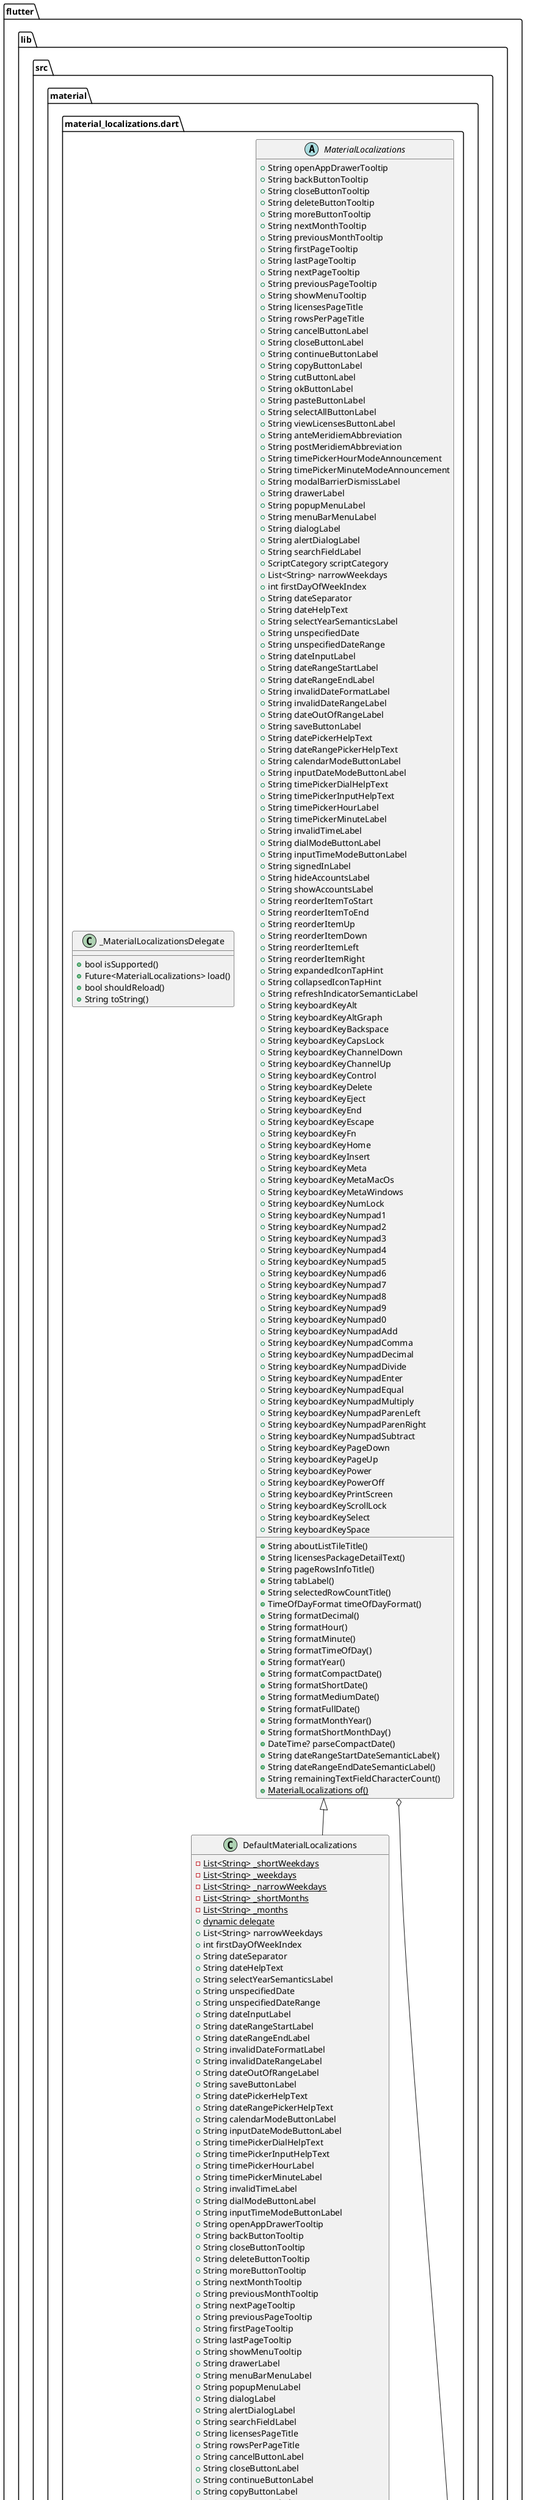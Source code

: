@startuml
set namespaceSeparator ::

abstract class "flutter::lib::src::material::material_localizations.dart::MaterialLocalizations" {
  +String openAppDrawerTooltip
  +String backButtonTooltip
  +String closeButtonTooltip
  +String deleteButtonTooltip
  +String moreButtonTooltip
  +String nextMonthTooltip
  +String previousMonthTooltip
  +String firstPageTooltip
  +String lastPageTooltip
  +String nextPageTooltip
  +String previousPageTooltip
  +String showMenuTooltip
  +String licensesPageTitle
  +String rowsPerPageTitle
  +String cancelButtonLabel
  +String closeButtonLabel
  +String continueButtonLabel
  +String copyButtonLabel
  +String cutButtonLabel
  +String okButtonLabel
  +String pasteButtonLabel
  +String selectAllButtonLabel
  +String viewLicensesButtonLabel
  +String anteMeridiemAbbreviation
  +String postMeridiemAbbreviation
  +String timePickerHourModeAnnouncement
  +String timePickerMinuteModeAnnouncement
  +String modalBarrierDismissLabel
  +String drawerLabel
  +String popupMenuLabel
  +String menuBarMenuLabel
  +String dialogLabel
  +String alertDialogLabel
  +String searchFieldLabel
  +ScriptCategory scriptCategory
  +List<String> narrowWeekdays
  +int firstDayOfWeekIndex
  +String dateSeparator
  +String dateHelpText
  +String selectYearSemanticsLabel
  +String unspecifiedDate
  +String unspecifiedDateRange
  +String dateInputLabel
  +String dateRangeStartLabel
  +String dateRangeEndLabel
  +String invalidDateFormatLabel
  +String invalidDateRangeLabel
  +String dateOutOfRangeLabel
  +String saveButtonLabel
  +String datePickerHelpText
  +String dateRangePickerHelpText
  +String calendarModeButtonLabel
  +String inputDateModeButtonLabel
  +String timePickerDialHelpText
  +String timePickerInputHelpText
  +String timePickerHourLabel
  +String timePickerMinuteLabel
  +String invalidTimeLabel
  +String dialModeButtonLabel
  +String inputTimeModeButtonLabel
  +String signedInLabel
  +String hideAccountsLabel
  +String showAccountsLabel
  +String reorderItemToStart
  +String reorderItemToEnd
  +String reorderItemUp
  +String reorderItemDown
  +String reorderItemLeft
  +String reorderItemRight
  +String expandedIconTapHint
  +String collapsedIconTapHint
  +String refreshIndicatorSemanticLabel
  +String keyboardKeyAlt
  +String keyboardKeyAltGraph
  +String keyboardKeyBackspace
  +String keyboardKeyCapsLock
  +String keyboardKeyChannelDown
  +String keyboardKeyChannelUp
  +String keyboardKeyControl
  +String keyboardKeyDelete
  +String keyboardKeyEject
  +String keyboardKeyEnd
  +String keyboardKeyEscape
  +String keyboardKeyFn
  +String keyboardKeyHome
  +String keyboardKeyInsert
  +String keyboardKeyMeta
  +String keyboardKeyMetaMacOs
  +String keyboardKeyMetaWindows
  +String keyboardKeyNumLock
  +String keyboardKeyNumpad1
  +String keyboardKeyNumpad2
  +String keyboardKeyNumpad3
  +String keyboardKeyNumpad4
  +String keyboardKeyNumpad5
  +String keyboardKeyNumpad6
  +String keyboardKeyNumpad7
  +String keyboardKeyNumpad8
  +String keyboardKeyNumpad9
  +String keyboardKeyNumpad0
  +String keyboardKeyNumpadAdd
  +String keyboardKeyNumpadComma
  +String keyboardKeyNumpadDecimal
  +String keyboardKeyNumpadDivide
  +String keyboardKeyNumpadEnter
  +String keyboardKeyNumpadEqual
  +String keyboardKeyNumpadMultiply
  +String keyboardKeyNumpadParenLeft
  +String keyboardKeyNumpadParenRight
  +String keyboardKeyNumpadSubtract
  +String keyboardKeyPageDown
  +String keyboardKeyPageUp
  +String keyboardKeyPower
  +String keyboardKeyPowerOff
  +String keyboardKeyPrintScreen
  +String keyboardKeyScrollLock
  +String keyboardKeySelect
  +String keyboardKeySpace
  +String aboutListTileTitle()
  +String licensesPackageDetailText()
  +String pageRowsInfoTitle()
  +String tabLabel()
  +String selectedRowCountTitle()
  +TimeOfDayFormat timeOfDayFormat()
  +String formatDecimal()
  +String formatHour()
  +String formatMinute()
  +String formatTimeOfDay()
  +String formatYear()
  +String formatCompactDate()
  +String formatShortDate()
  +String formatMediumDate()
  +String formatFullDate()
  +String formatMonthYear()
  +String formatShortMonthDay()
  +DateTime? parseCompactDate()
  +String dateRangeStartDateSemanticLabel()
  +String dateRangeEndDateSemanticLabel()
  +String remainingTextFieldCharacterCount()
  {static} +MaterialLocalizations of()
}

"flutter::lib::src::material::material_localizations.dart::MaterialLocalizations" o-- "flutter::lib::src::material::typography.dart::ScriptCategory"

class "flutter::lib::src::material::material_localizations.dart::_MaterialLocalizationsDelegate" {
  +bool isSupported()
  +Future<MaterialLocalizations> load()
  +bool shouldReload()
  +String toString()
}

class "flutter::lib::src::material::material_localizations.dart::DefaultMaterialLocalizations" {
  {static} -List<String> _shortWeekdays
  {static} -List<String> _weekdays
  {static} -List<String> _narrowWeekdays
  {static} -List<String> _shortMonths
  {static} -List<String> _months
  {static} +dynamic delegate
  +List<String> narrowWeekdays
  +int firstDayOfWeekIndex
  +String dateSeparator
  +String dateHelpText
  +String selectYearSemanticsLabel
  +String unspecifiedDate
  +String unspecifiedDateRange
  +String dateInputLabel
  +String dateRangeStartLabel
  +String dateRangeEndLabel
  +String invalidDateFormatLabel
  +String invalidDateRangeLabel
  +String dateOutOfRangeLabel
  +String saveButtonLabel
  +String datePickerHelpText
  +String dateRangePickerHelpText
  +String calendarModeButtonLabel
  +String inputDateModeButtonLabel
  +String timePickerDialHelpText
  +String timePickerInputHelpText
  +String timePickerHourLabel
  +String timePickerMinuteLabel
  +String invalidTimeLabel
  +String dialModeButtonLabel
  +String inputTimeModeButtonLabel
  +String openAppDrawerTooltip
  +String backButtonTooltip
  +String closeButtonTooltip
  +String deleteButtonTooltip
  +String moreButtonTooltip
  +String nextMonthTooltip
  +String previousMonthTooltip
  +String nextPageTooltip
  +String previousPageTooltip
  +String firstPageTooltip
  +String lastPageTooltip
  +String showMenuTooltip
  +String drawerLabel
  +String menuBarMenuLabel
  +String popupMenuLabel
  +String dialogLabel
  +String alertDialogLabel
  +String searchFieldLabel
  +String licensesPageTitle
  +String rowsPerPageTitle
  +String cancelButtonLabel
  +String closeButtonLabel
  +String continueButtonLabel
  +String copyButtonLabel
  +String cutButtonLabel
  +String okButtonLabel
  +String pasteButtonLabel
  +String selectAllButtonLabel
  +String viewLicensesButtonLabel
  +String anteMeridiemAbbreviation
  +String postMeridiemAbbreviation
  +String timePickerHourModeAnnouncement
  +String timePickerMinuteModeAnnouncement
  +String modalBarrierDismissLabel
  +ScriptCategory scriptCategory
  +String signedInLabel
  +String hideAccountsLabel
  +String showAccountsLabel
  +String reorderItemUp
  +String reorderItemDown
  +String reorderItemLeft
  +String reorderItemRight
  +String reorderItemToEnd
  +String reorderItemToStart
  +String expandedIconTapHint
  +String collapsedIconTapHint
  +String refreshIndicatorSemanticLabel
  +String keyboardKeyAlt
  +String keyboardKeyAltGraph
  +String keyboardKeyBackspace
  +String keyboardKeyCapsLock
  +String keyboardKeyChannelDown
  +String keyboardKeyChannelUp
  +String keyboardKeyControl
  +String keyboardKeyDelete
  +String keyboardKeyEject
  +String keyboardKeyEnd
  +String keyboardKeyEscape
  +String keyboardKeyFn
  +String keyboardKeyHome
  +String keyboardKeyInsert
  +String keyboardKeyMeta
  +String keyboardKeyMetaMacOs
  +String keyboardKeyMetaWindows
  +String keyboardKeyNumLock
  +String keyboardKeyNumpad1
  +String keyboardKeyNumpad2
  +String keyboardKeyNumpad3
  +String keyboardKeyNumpad4
  +String keyboardKeyNumpad5
  +String keyboardKeyNumpad6
  +String keyboardKeyNumpad7
  +String keyboardKeyNumpad8
  +String keyboardKeyNumpad9
  +String keyboardKeyNumpad0
  +String keyboardKeyNumpadAdd
  +String keyboardKeyNumpadComma
  +String keyboardKeyNumpadDecimal
  +String keyboardKeyNumpadDivide
  +String keyboardKeyNumpadEnter
  +String keyboardKeyNumpadEqual
  +String keyboardKeyNumpadMultiply
  +String keyboardKeyNumpadParenLeft
  +String keyboardKeyNumpadParenRight
  +String keyboardKeyNumpadSubtract
  +String keyboardKeyPageDown
  +String keyboardKeyPageUp
  +String keyboardKeyPower
  +String keyboardKeyPowerOff
  +String keyboardKeyPrintScreen
  +String keyboardKeyScrollLock
  +String keyboardKeySelect
  +String keyboardKeySpace
  -int _getDaysInMonth()
  +String formatHour()
  -String _formatTwoDigitZeroPad()
  +String formatMinute()
  +String formatYear()
  +String formatCompactDate()
  +String formatShortDate()
  +String formatMediumDate()
  +String formatFullDate()
  +String formatMonthYear()
  +String formatShortMonthDay()
  +DateTime? parseCompactDate()
  +String dateRangeStartDateSemanticLabel()
  +String dateRangeEndDateSemanticLabel()
  -String _formatDayPeriod()
  +String formatDecimal()
  +String formatTimeOfDay()
  +String aboutListTileTitle()
  +String licensesPackageDetailText()
  +String pageRowsInfoTitle()
  +String tabLabel()
  +String selectedRowCountTitle()
  +TimeOfDayFormat timeOfDayFormat()
  {static} +Future<MaterialLocalizations> load()
  +String remainingTextFieldCharacterCount()
}

"flutter::lib::src::material::material_localizations.dart::DefaultMaterialLocalizations" o-- "flutter::lib::src::material::typography.dart::ScriptCategory"
"flutter::lib::src::material::material_localizations.dart::MaterialLocalizations" <|-- "flutter::lib::src::material::material_localizations.dart::DefaultMaterialLocalizations"


@enduml